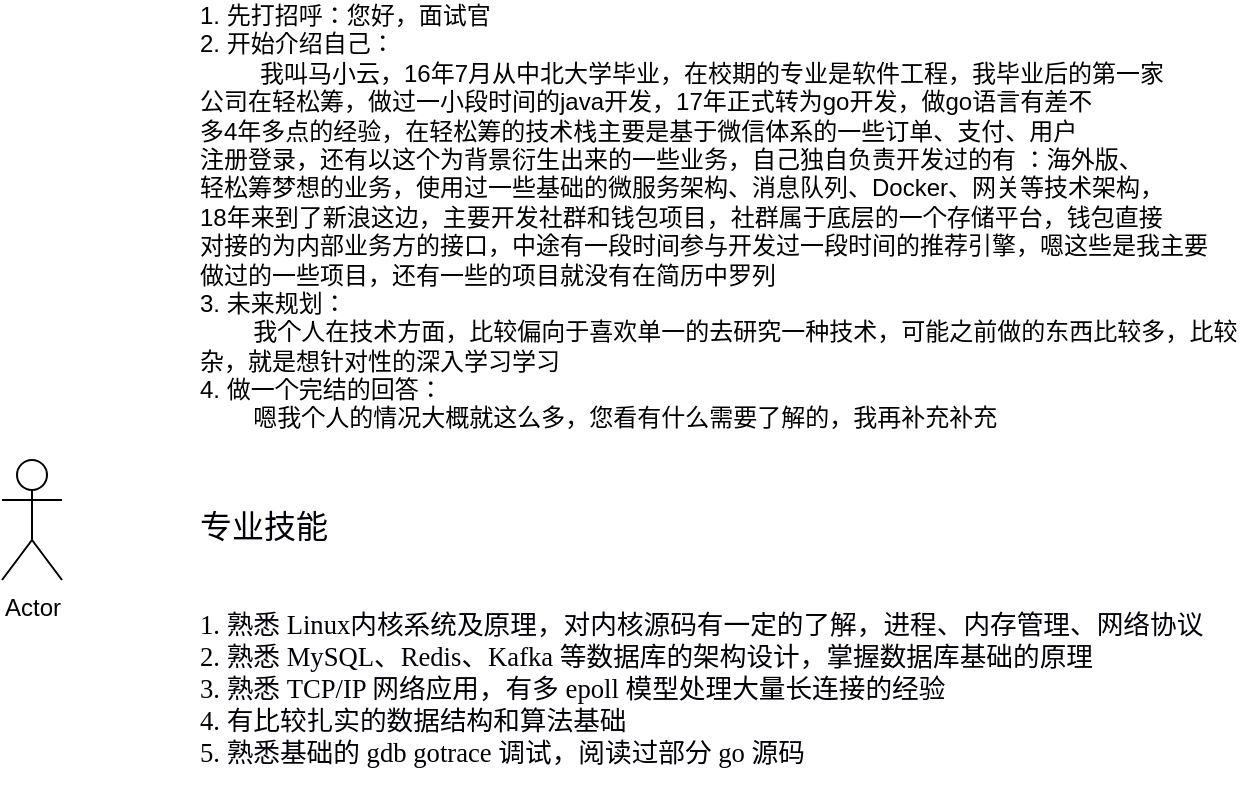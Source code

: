 <mxfile version="14.4.6" type="github">
  <diagram id="V8mPxPWyea3uVUVciPE8" name="第 1 页">
    <mxGraphModel dx="359" dy="764" grid="1" gridSize="10" guides="1" tooltips="1" connect="1" arrows="1" fold="1" page="1" pageScale="1" pageWidth="827" pageHeight="1169" math="0" shadow="0">
      <root>
        <mxCell id="0" />
        <mxCell id="1" parent="0" />
        <mxCell id="LphEBjlDAagN19TpYPDq-1" value="Actor" style="shape=umlActor;verticalLabelPosition=bottom;verticalAlign=top;html=1;outlineConnect=0;" parent="1" vertex="1">
          <mxGeometry x="920" y="260" width="30" height="60" as="geometry" />
        </mxCell>
        <mxCell id="LphEBjlDAagN19TpYPDq-2" value="1. 先打招呼：您好，面试官&lt;br&gt;&lt;div&gt;&lt;span&gt;2. 开始介绍自己：&lt;/span&gt;&lt;/div&gt;&lt;div&gt;&lt;span&gt;&amp;nbsp; &amp;nbsp; &amp;nbsp; &amp;nbsp; &amp;nbsp;我叫马小云，16年7月从中北大学毕业，在校期的专业是软件工程，我&lt;/span&gt;&lt;span&gt;毕业后的第一家&lt;/span&gt;&lt;/div&gt;&lt;div&gt;&lt;span&gt;公司在轻松筹，做过一小段时间的java开发，17年正式转为go开发，&lt;/span&gt;&lt;span&gt;做go语言有差不&lt;/span&gt;&lt;/div&gt;&lt;div&gt;&lt;span&gt;多4年多点的经验，在轻松筹的技术栈主要是基于微信体系的一些订单、支付、用户&lt;/span&gt;&lt;/div&gt;&lt;div&gt;&lt;span&gt;注册登录，还有以这个为背景衍生出来的一些业务，自己独自负责开发过的有 ：海外版、&lt;/span&gt;&lt;/div&gt;&lt;div&gt;&lt;span&gt;轻松&lt;/span&gt;&lt;span&gt;筹梦想的业务，使用过一些基础的微服务架构、消息队列、Docker、网关等技术架构，&lt;/span&gt;&lt;/div&gt;&lt;div&gt;&lt;span&gt;18年来到了新浪这边，主要开发社群和钱包项目，社群属于底层的一个存储平台，钱包直接&lt;/span&gt;&lt;/div&gt;&lt;div&gt;&lt;span&gt;对接的为内部业务方的接口，中途有一段时间参与开发过一段时间的&lt;/span&gt;&lt;span&gt;推荐引擎，嗯这些是我主要&lt;/span&gt;&lt;/div&gt;&lt;div&gt;&lt;span&gt;做过的一些项目，还有一些的项目就没有在简历中罗列&lt;/span&gt;&lt;/div&gt;&lt;div&gt;&lt;span&gt;3. 未来规划：&lt;/span&gt;&lt;/div&gt;&lt;div&gt;&lt;span&gt;&amp;nbsp; &amp;nbsp; &amp;nbsp; &amp;nbsp; 我个人在技术方面，比较偏向于喜欢单一的去研究一种技术，可能之前做的东西比较多，&lt;/span&gt;&lt;span&gt;比较&lt;/span&gt;&lt;/div&gt;&lt;div&gt;&lt;span&gt;杂，就是想针对性的深入学习学习&lt;/span&gt;&lt;/div&gt;&lt;div&gt;&lt;span&gt;4. 做一个完结的回答：&lt;/span&gt;&lt;/div&gt;&lt;div&gt;&lt;span&gt;&amp;nbsp; &amp;nbsp; &amp;nbsp; &amp;nbsp; 嗯我个人的情况大概就这么多，您看有什么需要了解的，我再补充补充&lt;/span&gt;&lt;/div&gt;&lt;div&gt;&lt;span&gt;&lt;br&gt;&lt;/span&gt;&lt;/div&gt;&lt;div&gt;&lt;span&gt;&lt;br&gt;&lt;/span&gt;&lt;/div&gt;&lt;div&gt;&lt;span&gt;&lt;br&gt;&lt;/span&gt;&lt;/div&gt;" style="text;html=1;align=left;verticalAlign=middle;resizable=0;points=[];autosize=1;" parent="1" vertex="1">
          <mxGeometry x="1017" y="30" width="530" height="260" as="geometry" />
        </mxCell>
        <mxCell id="vJOV140Fz0C5vfoGsARA-1" value="&lt;span style=&quot;color: rgb(0 , 0 , 8) ; font-family: &amp;#34;hyqihei&amp;#34; ; font-size: 12pt&quot;&gt;专业技能&lt;/span&gt;&lt;br&gt;&lt;div class=&quot;page&quot; title=&quot;Page 2&quot;&gt;&lt;div class=&quot;layoutArea&quot;&gt;&lt;div class=&quot;column&quot;&gt;&lt;p&gt;&lt;span style=&quot;font-size: 12.0pt ; font-family: &amp;#34;hyqihei&amp;#34; ; color: rgb(0.0% , 0.0% , 3.1%)&quot;&gt;&lt;br&gt;&lt;/span&gt;&lt;span style=&quot;font-size: 10.0pt ; font-family: &amp;#34;hyqihei&amp;#34; ; color: rgb(0.0% , 0.0% , 3.1%)&quot;&gt;1. 熟悉 Linux内核系统及原理，对内核源码有一定的了解，进程、内存管理、网络协议&lt;br&gt;2. 熟悉 MySQL、Redis、Kafka 等数据库的架构设计，掌握数据库基础的原理&lt;br&gt;3. 熟悉 TCP/IP 网络应用，有多 epoll 模型处理大量长连接的经验&lt;br&gt;4. 有比较扎实的数据结构和算法基础&lt;br&gt;5. 熟悉基础的 gdb gotrace 调试，阅读过部分 go 源码&amp;nbsp;&lt;/span&gt;&lt;/p&gt;&lt;/div&gt;&lt;/div&gt;		&lt;/div&gt;" style="text;html=1;align=left;verticalAlign=middle;resizable=0;points=[];autosize=1;" vertex="1" parent="1">
          <mxGeometry x="1017" y="290" width="520" height="130" as="geometry" />
        </mxCell>
      </root>
    </mxGraphModel>
  </diagram>
</mxfile>
